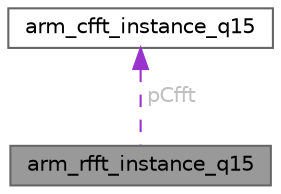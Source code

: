 digraph "arm_rfft_instance_q15"
{
 // LATEX_PDF_SIZE
  bgcolor="transparent";
  edge [fontname=Helvetica,fontsize=10,labelfontname=Helvetica,labelfontsize=10];
  node [fontname=Helvetica,fontsize=10,shape=box,height=0.2,width=0.4];
  Node1 [id="Node000001",label="arm_rfft_instance_q15",height=0.2,width=0.4,color="gray40", fillcolor="grey60", style="filled", fontcolor="black",tooltip="Instance structure for the Q15 RFFT/RIFFT function."];
  Node2 -> Node1 [id="edge2_Node000001_Node000002",dir="back",color="darkorchid3",style="dashed",tooltip=" ",label=" pCfft",fontcolor="grey" ];
  Node2 [id="Node000002",label="arm_cfft_instance_q15",height=0.2,width=0.4,color="gray40", fillcolor="white", style="filled",URL="$structarm__cfft__instance__q15.html",tooltip="Instance structure for the fixed-point CFFT/CIFFT function."];
}
